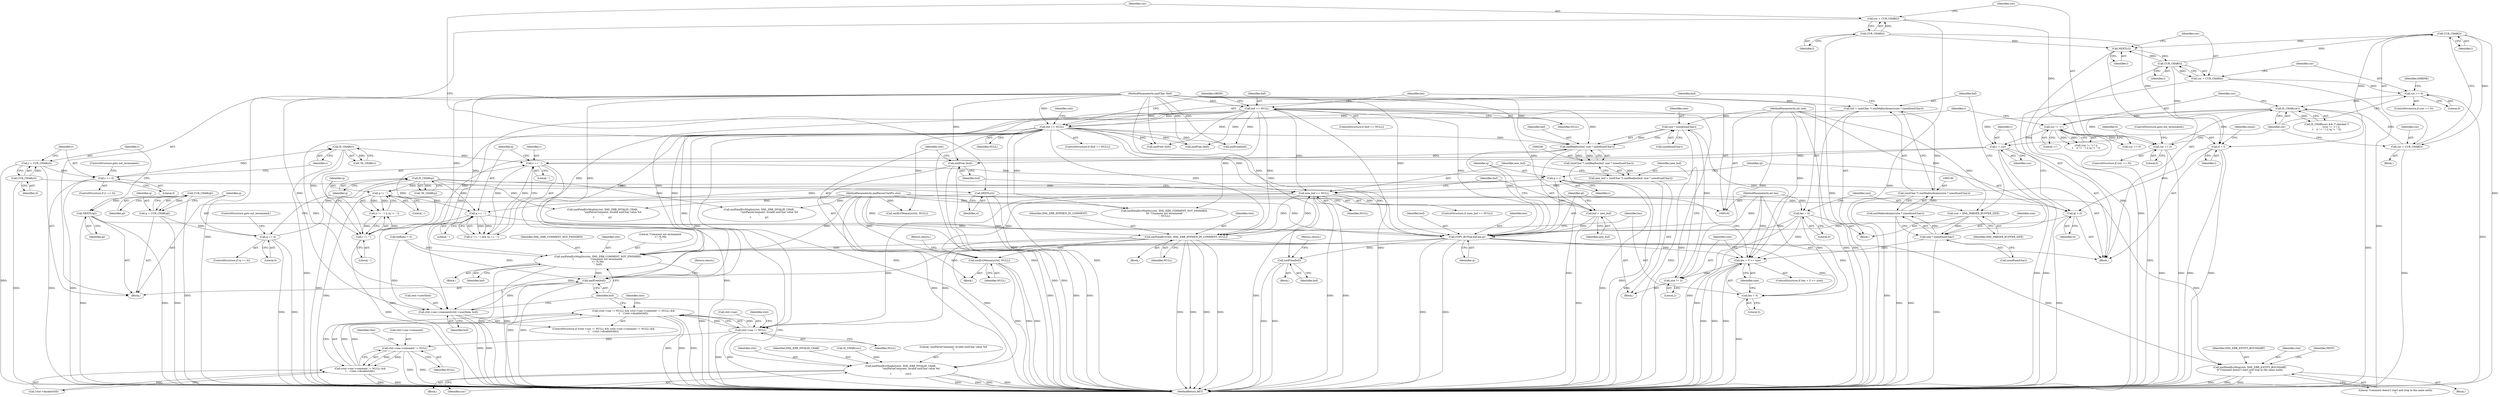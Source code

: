 digraph "0_Chrome_d0947db40187f4708c58e64cbd6013faf9eddeed_9@API" {
"1000259" [label="(Call,size * sizeof(xmlChar))"];
"1000250" [label="(Call,size *= 2)"];
"1000243" [label="(Call,len + 5 >= size)"];
"1000277" [label="(Call,COPY_BUF(ql,buf,len,q))"];
"1000285" [label="(Call,ql = rl)"];
"1000291" [label="(Call,rl = l)"];
"1000330" [label="(Call,CUR_CHAR(l))"];
"1000319" [label="(Call,CUR_CHAR(l))"];
"1000315" [label="(Call,NEXTL(l))"];
"1000206" [label="(Call,CUR_CHAR(l))"];
"1000202" [label="(Call,NEXTL(rl))"];
"1000182" [label="(Call,CUR_CHAR(rl))"];
"1000178" [label="(Call,NEXTL(ql))"];
"1000158" [label="(Call,CUR_CHAR(ql))"];
"1000274" [label="(Call,buf = new_buf)"];
"1000264" [label="(Call,new_buf == NULL)"];
"1000253" [label="(Call,new_buf = (xmlChar *) xmlRealloc(buf, size * sizeof(xmlChar)))"];
"1000255" [label="(Call,(xmlChar *) xmlRealloc(buf, size * sizeof(xmlChar)))"];
"1000257" [label="(Call,xmlRealloc(buf, size * sizeof(xmlChar)))"];
"1000147" [label="(Call,buf == NULL)"];
"1000137" [label="(Call,buf = (xmlChar *) xmlMallocAtomic(size * sizeof(xmlChar)))"];
"1000139" [label="(Call,(xmlChar *) xmlMallocAtomic(size * sizeof(xmlChar)))"];
"1000141" [label="(Call,xmlMallocAtomic(size * sizeof(xmlChar)))"];
"1000142" [label="(Call,size * sizeof(xmlChar))"];
"1000134" [label="(Call,size = XML_PARSER_BUFFER_SIZE)"];
"1000106" [label="(MethodParameterIn,int size)"];
"1000104" [label="(MethodParameterIn,xmlChar *buf)"];
"1000127" [label="(Call,buf == NULL)"];
"1000259" [label="(Call,size * sizeof(xmlChar))"];
"1000238" [label="(Call,xmlFatalErr(ctxt, XML_ERR_HYPHEN_IN_COMMENT, NULL))"];
"1000103" [label="(MethodParameterIn,xmlParserCtxtPtr ctxt)"];
"1000105" [label="(MethodParameterIn,int len)"];
"1000131" [label="(Call,len = 0)"];
"1000167" [label="(Call,IS_CHAR(q))"];
"1000161" [label="(Call,q == 0)"];
"1000156" [label="(Call,q = CUR_CHAR(ql))"];
"1000234" [label="(Call,q == '-')"];
"1000225" [label="(Call,q != '-')"];
"1000282" [label="(Call,q = r)"];
"1000231" [label="(Call,r == '-')"];
"1000222" [label="(Call,r != '-')"];
"1000288" [label="(Call,r = cur)"];
"1000215" [label="(Call,IS_CHAR(cur))"];
"1000209" [label="(Call,cur == 0)"];
"1000204" [label="(Call,cur = CUR_CHAR(l))"];
"1000328" [label="(Call,cur = CUR_CHAR(l))"];
"1000322" [label="(Call,cur == 0)"];
"1000317" [label="(Call,cur = CUR_CHAR(l))"];
"1000218" [label="(Call,cur != '>')"];
"1000191" [label="(Call,IS_CHAR(r))"];
"1000185" [label="(Call,r == 0)"];
"1000180" [label="(Call,r = CUR_CHAR(rl))"];
"1000270" [label="(Call,xmlErrMemory(ctxt, NULL))"];
"1000342" [label="(Call,xmlFatalErrMsgStr(ctxt, XML_ERR_COMMENT_NOT_FINISHED,\n\t                     \"Comment not terminated \n<!--%.50s\n\", buf))"];
"1000398" [label="(Call,xmlFree(buf))"];
"1000353" [label="(Call,xmlFatalErrMsgInt(ctxt, XML_ERR_INVALID_CHAR,\n                          \"xmlParseComment: invalid xmlChar value %d\n\",\n\t                  cur))"];
"1000369" [label="(Call,xmlFatalErrMsg(ctxt, XML_ERR_ENTITY_BOUNDARY,\n\t\t\"Comment doesn't start and stop in the same entity\n\"))"];
"1000376" [label="(Call,ctxt->sax != NULL)"];
"1000375" [label="(Call,(ctxt->sax != NULL) && (ctxt->sax->comment != NULL) &&\n\t    (!ctxt->disableSAX))"];
"1000382" [label="(Call,ctxt->sax->comment != NULL)"];
"1000381" [label="(Call,(ctxt->sax->comment != NULL) &&\n\t    (!ctxt->disableSAX))"];
"1000244" [label="(Call,len + 5)"];
"1000312" [label="(Call,xmlFree(buf))"];
"1000393" [label="(Call,ctxt->sax->comment(ctxt->userData, buf))"];
"1000268" [label="(Call,xmlFree (buf))"];
"1000265" [label="(Identifier,new_buf)"];
"1000326" [label="(Identifier,SHRINK)"];
"1000382" [label="(Call,ctxt->sax->comment != NULL)"];
"1000274" [label="(Call,buf = new_buf)"];
"1000391" [label="(Identifier,ctxt)"];
"1000199" [label="(Call,xmlFree (buf))"];
"1000243" [label="(Call,len + 5 >= size)"];
"1000235" [label="(Identifier,q)"];
"1000288" [label="(Call,r = cur)"];
"1000371" [label="(Identifier,XML_ERR_ENTITY_BOUNDARY)"];
"1000295" [label="(Identifier,count)"];
"1000286" [label="(Identifier,ql)"];
"1000180" [label="(Call,r = CUR_CHAR(rl))"];
"1000402" [label="(Call,xmlFatalErrMsgStr(ctxt, XML_ERR_COMMENT_NOT_FINISHED,\n\t\t\t \"Comment not terminated\n\", NULL))"];
"1000375" [label="(Call,(ctxt->sax != NULL) && (ctxt->sax->comment != NULL) &&\n\t    (!ctxt->disableSAX))"];
"1000127" [label="(Call,buf == NULL)"];
"1000293" [label="(Identifier,l)"];
"1000207" [label="(Identifier,l)"];
"1000230" [label="(Call,(r == '-') && (q == '-'))"];
"1000191" [label="(Call,IS_CHAR(r))"];
"1000376" [label="(Call,ctxt->sax != NULL)"];
"1000254" [label="(Identifier,new_buf)"];
"1000137" [label="(Call,buf = (xmlChar *) xmlMallocAtomic(size * sizeof(xmlChar)))"];
"1000187" [label="(Literal,0)"];
"1000131" [label="(Call,len = 0)"];
"1000345" [label="(Literal,\"Comment not terminated \n<!--%.50s\n\")"];
"1000383" [label="(Call,ctxt->sax->comment)"];
"1000128" [label="(Identifier,buf)"];
"1000377" [label="(Call,ctxt->sax)"];
"1000175" [label="(Call,xmlFree (buf))"];
"1000352" [label="(Block,)"];
"1000161" [label="(Call,q == 0)"];
"1000158" [label="(Call,CUR_CHAR(ql))"];
"1000313" [label="(Identifier,buf)"];
"1000218" [label="(Call,cur != '>')"];
"1000134" [label="(Call,size = XML_PARSER_BUFFER_SIZE)"];
"1000271" [label="(Identifier,ctxt)"];
"1000330" [label="(Call,CUR_CHAR(l))"];
"1000139" [label="(Call,(xmlChar *) xmlMallocAtomic(size * sizeof(xmlChar)))"];
"1000103" [label="(MethodParameterIn,xmlParserCtxtPtr ctxt)"];
"1000162" [label="(Identifier,q)"];
"1000104" [label="(MethodParameterIn,xmlChar *buf)"];
"1000314" [label="(Return,return;)"];
"1000188" [label="(ControlStructure,goto not_terminated;)"];
"1000290" [label="(Identifier,cur)"];
"1000285" [label="(Call,ql = rl)"];
"1000226" [label="(Identifier,q)"];
"1000206" [label="(Call,CUR_CHAR(l))"];
"1000277" [label="(Call,COPY_BUF(ql,buf,len,q))"];
"1000204" [label="(Call,cur = CUR_CHAR(l))"];
"1000182" [label="(Call,CUR_CHAR(rl))"];
"1000179" [label="(Identifier,ql)"];
"1000232" [label="(Identifier,r)"];
"1000136" [label="(Identifier,XML_PARSER_BUFFER_SIZE)"];
"1000356" [label="(Literal,\"xmlParseComment: invalid xmlChar value %d\n\")"];
"1000144" [label="(Call,sizeof(xmlChar))"];
"1000266" [label="(Identifier,NULL)"];
"1000275" [label="(Identifier,buf)"];
"1000212" [label="(ControlStructure,goto not_terminated;)"];
"1000205" [label="(Identifier,cur)"];
"1000354" [label="(Identifier,ctxt)"];
"1000253" [label="(Call,new_buf = (xmlChar *) xmlRealloc(buf, size * sizeof(xmlChar)))"];
"1000236" [label="(Literal,'-')"];
"1000178" [label="(Call,NEXTL(ql))"];
"1000311" [label="(Block,)"];
"1000319" [label="(Call,CUR_CHAR(l))"];
"1000255" [label="(Call,(xmlChar *) xmlRealloc(buf, size * sizeof(xmlChar)))"];
"1000323" [label="(Identifier,cur)"];
"1000346" [label="(Identifier,buf)"];
"1000147" [label="(Call,buf == NULL)"];
"1000322" [label="(Call,cur == 0)"];
"1000389" [label="(Call,!ctxt->disableSAX)"];
"1000370" [label="(Identifier,ctxt)"];
"1000227" [label="(Literal,'-')"];
"1000216" [label="(Identifier,cur)"];
"1000159" [label="(Identifier,ql)"];
"1000246" [label="(Literal,5)"];
"1000238" [label="(Call,xmlFatalErr(ctxt, XML_ERR_HYPHEN_IN_COMMENT, NULL))"];
"1000224" [label="(Literal,'-')"];
"1000231" [label="(Call,r == '-')"];
"1000259" [label="(Call,size * sizeof(xmlChar))"];
"1000222" [label="(Call,r != '-')"];
"1000353" [label="(Call,xmlFatalErrMsgInt(ctxt, XML_ERR_INVALID_CHAR,\n                          \"xmlParseComment: invalid xmlChar value %d\n\",\n\t                  cur))"];
"1000217" [label="(Call,(cur != '>') ||\n\t    (r != '-') || (q != '-'))"];
"1000344" [label="(Identifier,XML_ERR_COMMENT_NOT_FINISHED)"];
"1000280" [label="(Identifier,len)"];
"1000234" [label="(Call,q == '-')"];
"1000209" [label="(Call,cur == 0)"];
"1000329" [label="(Identifier,cur)"];
"1000357" [label="(Identifier,cur)"];
"1000393" [label="(Call,ctxt->sax->comment(ctxt->userData, buf))"];
"1000164" [label="(ControlStructure,goto not_terminated;)"];
"1000143" [label="(Identifier,size)"];
"1000160" [label="(ControlStructure,if (q == 0))"];
"1000126" [label="(ControlStructure,if (buf == NULL))"];
"1000373" [label="(Identifier,NEXT)"];
"1000132" [label="(Identifier,len)"];
"1000105" [label="(MethodParameterIn,int len)"];
"1000292" [label="(Identifier,rl)"];
"1000324" [label="(Literal,0)"];
"1000268" [label="(Call,xmlFree (buf))"];
"1000130" [label="(Block,)"];
"1000385" [label="(Identifier,ctxt)"];
"1000184" [label="(ControlStructure,if (r == 0))"];
"1000142" [label="(Call,size * sizeof(xmlChar))"];
"1000312" [label="(Call,xmlFree(buf))"];
"1000395" [label="(Identifier,ctxt)"];
"1000279" [label="(Identifier,buf)"];
"1000355" [label="(Identifier,XML_ERR_INVALID_CHAR)"];
"1000244" [label="(Call,len + 5)"];
"1000368" [label="(Block,)"];
"1000106" [label="(MethodParameterIn,int size)"];
"1000315" [label="(Call,NEXTL(l))"];
"1000151" [label="(Call,xmlErrMemory(ctxt, NULL))"];
"1000332" [label="(Call,buf[len] = 0)"];
"1000237" [label="(Block,)"];
"1000264" [label="(Call,new_buf == NULL)"];
"1000221" [label="(Call,(r != '-') || (q != '-'))"];
"1000166" [label="(Call,!IS_CHAR(q))"];
"1000325" [label="(Block,)"];
"1000270" [label="(Call,xmlErrMemory(ctxt, NULL))"];
"1000380" [label="(Identifier,NULL)"];
"1000240" [label="(Identifier,XML_ERR_HYPHEN_IN_COMMENT)"];
"1000133" [label="(Literal,0)"];
"1000141" [label="(Call,xmlMallocAtomic(size * sizeof(xmlChar)))"];
"1000328" [label="(Call,cur = CUR_CHAR(l))"];
"1000276" [label="(Identifier,new_buf)"];
"1000407" [label="(Call,xmlFree(buf))"];
"1000129" [label="(Identifier,NULL)"];
"1000190" [label="(Call,!IS_CHAR(r))"];
"1000186" [label="(Identifier,r)"];
"1000342" [label="(Call,xmlFatalErrMsgStr(ctxt, XML_ERR_COMMENT_NOT_FINISHED,\n\t                     \"Comment not terminated \n<!--%.50s\n\", buf))"];
"1000208" [label="(ControlStructure,if (cur == 0))"];
"1000320" [label="(Identifier,l)"];
"1000156" [label="(Call,q = CUR_CHAR(ql))"];
"1000257" [label="(Call,xmlRealloc(buf, size * sizeof(xmlChar)))"];
"1000211" [label="(Literal,0)"];
"1000263" [label="(ControlStructure,if (new_buf == NULL))"];
"1000241" [label="(Identifier,NULL)"];
"1000272" [label="(Identifier,NULL)"];
"1000400" [label="(Return,return;)"];
"1000239" [label="(Identifier,ctxt)"];
"1000192" [label="(Identifier,r)"];
"1000183" [label="(Identifier,rl)"];
"1000210" [label="(Identifier,cur)"];
"1000317" [label="(Call,cur = CUR_CHAR(l))"];
"1000107" [label="(Block,)"];
"1000214" [label="(Call,IS_CHAR(cur) && /* checked */\n           ((cur != '>') ||\n\t    (r != '-') || (q != '-')))"];
"1000185" [label="(Call,r == 0)"];
"1000203" [label="(Identifier,rl)"];
"1000252" [label="(Literal,2)"];
"1000233" [label="(Literal,'-')"];
"1000316" [label="(Identifier,l)"];
"1000155" [label="(Identifier,GROW)"];
"1000202" [label="(Call,NEXTL(rl))"];
"1000397" [label="(Identifier,buf)"];
"1000248" [label="(Block,)"];
"1000338" [label="(Call,cur == 0)"];
"1000146" [label="(ControlStructure,if (buf == NULL))"];
"1000399" [label="(Identifier,buf)"];
"1000343" [label="(Identifier,ctxt)"];
"1000247" [label="(Identifier,size)"];
"1000283" [label="(Identifier,q)"];
"1000138" [label="(Identifier,buf)"];
"1000220" [label="(Literal,'>')"];
"1000219" [label="(Identifier,cur)"];
"1000394" [label="(Call,ctxt->userData)"];
"1000410" [label="(MethodReturn,RET)"];
"1000170" [label="(Call,xmlFatalErrMsgInt(ctxt, XML_ERR_INVALID_CHAR,\n                          \"xmlParseComment: invalid xmlChar value %d\n\",\n\t                  q))"];
"1000267" [label="(Block,)"];
"1000291" [label="(Call,rl = l)"];
"1000163" [label="(Literal,0)"];
"1000223" [label="(Identifier,r)"];
"1000242" [label="(ControlStructure,if (len + 5 >= size))"];
"1000278" [label="(Identifier,ql)"];
"1000157" [label="(Identifier,q)"];
"1000251" [label="(Identifier,size)"];
"1000167" [label="(Call,IS_CHAR(q))"];
"1000194" [label="(Call,xmlFatalErrMsgInt(ctxt, XML_ERR_INVALID_CHAR,\n                          \"xmlParseComment: invalid xmlChar value %d\n\",\n\t                  q))"];
"1000225" [label="(Call,q != '-')"];
"1000369" [label="(Call,xmlFatalErrMsg(ctxt, XML_ERR_ENTITY_BOUNDARY,\n\t\t\"Comment doesn't start and stop in the same entity\n\"))"];
"1000284" [label="(Identifier,r)"];
"1000258" [label="(Identifier,buf)"];
"1000135" [label="(Identifier,size)"];
"1000260" [label="(Identifier,size)"];
"1000398" [label="(Call,xmlFree(buf))"];
"1000168" [label="(Identifier,q)"];
"1000152" [label="(Identifier,ctxt)"];
"1000318" [label="(Identifier,cur)"];
"1000281" [label="(Identifier,q)"];
"1000388" [label="(Identifier,NULL)"];
"1000269" [label="(Identifier,buf)"];
"1000282" [label="(Call,q = r)"];
"1000287" [label="(Identifier,rl)"];
"1000149" [label="(Identifier,NULL)"];
"1000350" [label="(Call,IS_CHAR(cur))"];
"1000228" [label="(Block,)"];
"1000273" [label="(Return,return;)"];
"1000289" [label="(Identifier,r)"];
"1000372" [label="(Literal,\"Comment doesn't start and stop in the same entity\n\")"];
"1000261" [label="(Call,sizeof(xmlChar))"];
"1000181" [label="(Identifier,r)"];
"1000321" [label="(ControlStructure,if (cur == 0))"];
"1000245" [label="(Identifier,len)"];
"1000341" [label="(Block,)"];
"1000381" [label="(Call,(ctxt->sax->comment != NULL) &&\n\t    (!ctxt->disableSAX))"];
"1000250" [label="(Call,size *= 2)"];
"1000148" [label="(Identifier,buf)"];
"1000331" [label="(Identifier,l)"];
"1000215" [label="(Call,IS_CHAR(cur))"];
"1000374" [label="(ControlStructure,if ((ctxt->sax != NULL) && (ctxt->sax->comment != NULL) &&\n\t    (!ctxt->disableSAX)))"];
"1000259" -> "1000257"  [label="AST: "];
"1000259" -> "1000261"  [label="CFG: "];
"1000260" -> "1000259"  [label="AST: "];
"1000261" -> "1000259"  [label="AST: "];
"1000257" -> "1000259"  [label="CFG: "];
"1000259" -> "1000410"  [label="DDG: "];
"1000259" -> "1000243"  [label="DDG: "];
"1000259" -> "1000257"  [label="DDG: "];
"1000250" -> "1000259"  [label="DDG: "];
"1000106" -> "1000259"  [label="DDG: "];
"1000250" -> "1000248"  [label="AST: "];
"1000250" -> "1000252"  [label="CFG: "];
"1000251" -> "1000250"  [label="AST: "];
"1000252" -> "1000250"  [label="AST: "];
"1000254" -> "1000250"  [label="CFG: "];
"1000243" -> "1000250"  [label="DDG: "];
"1000106" -> "1000250"  [label="DDG: "];
"1000243" -> "1000242"  [label="AST: "];
"1000243" -> "1000247"  [label="CFG: "];
"1000244" -> "1000243"  [label="AST: "];
"1000247" -> "1000243"  [label="AST: "];
"1000251" -> "1000243"  [label="CFG: "];
"1000278" -> "1000243"  [label="CFG: "];
"1000243" -> "1000410"  [label="DDG: "];
"1000243" -> "1000410"  [label="DDG: "];
"1000243" -> "1000410"  [label="DDG: "];
"1000277" -> "1000243"  [label="DDG: "];
"1000131" -> "1000243"  [label="DDG: "];
"1000105" -> "1000243"  [label="DDG: "];
"1000142" -> "1000243"  [label="DDG: "];
"1000106" -> "1000243"  [label="DDG: "];
"1000277" -> "1000228"  [label="AST: "];
"1000277" -> "1000281"  [label="CFG: "];
"1000278" -> "1000277"  [label="AST: "];
"1000279" -> "1000277"  [label="AST: "];
"1000280" -> "1000277"  [label="AST: "];
"1000281" -> "1000277"  [label="AST: "];
"1000283" -> "1000277"  [label="CFG: "];
"1000277" -> "1000410"  [label="DDG: "];
"1000277" -> "1000410"  [label="DDG: "];
"1000277" -> "1000244"  [label="DDG: "];
"1000277" -> "1000257"  [label="DDG: "];
"1000285" -> "1000277"  [label="DDG: "];
"1000178" -> "1000277"  [label="DDG: "];
"1000274" -> "1000277"  [label="DDG: "];
"1000147" -> "1000277"  [label="DDG: "];
"1000127" -> "1000277"  [label="DDG: "];
"1000104" -> "1000277"  [label="DDG: "];
"1000105" -> "1000277"  [label="DDG: "];
"1000131" -> "1000277"  [label="DDG: "];
"1000167" -> "1000277"  [label="DDG: "];
"1000234" -> "1000277"  [label="DDG: "];
"1000225" -> "1000277"  [label="DDG: "];
"1000282" -> "1000277"  [label="DDG: "];
"1000277" -> "1000312"  [label="DDG: "];
"1000277" -> "1000342"  [label="DDG: "];
"1000277" -> "1000393"  [label="DDG: "];
"1000277" -> "1000398"  [label="DDG: "];
"1000285" -> "1000228"  [label="AST: "];
"1000285" -> "1000287"  [label="CFG: "];
"1000286" -> "1000285"  [label="AST: "];
"1000287" -> "1000285"  [label="AST: "];
"1000289" -> "1000285"  [label="CFG: "];
"1000285" -> "1000410"  [label="DDG: "];
"1000291" -> "1000285"  [label="DDG: "];
"1000202" -> "1000285"  [label="DDG: "];
"1000291" -> "1000228"  [label="AST: "];
"1000291" -> "1000293"  [label="CFG: "];
"1000292" -> "1000291"  [label="AST: "];
"1000293" -> "1000291"  [label="AST: "];
"1000295" -> "1000291"  [label="CFG: "];
"1000291" -> "1000410"  [label="DDG: "];
"1000291" -> "1000410"  [label="DDG: "];
"1000330" -> "1000291"  [label="DDG: "];
"1000206" -> "1000291"  [label="DDG: "];
"1000319" -> "1000291"  [label="DDG: "];
"1000330" -> "1000328"  [label="AST: "];
"1000330" -> "1000331"  [label="CFG: "];
"1000331" -> "1000330"  [label="AST: "];
"1000328" -> "1000330"  [label="CFG: "];
"1000330" -> "1000410"  [label="DDG: "];
"1000330" -> "1000315"  [label="DDG: "];
"1000330" -> "1000328"  [label="DDG: "];
"1000319" -> "1000330"  [label="DDG: "];
"1000319" -> "1000317"  [label="AST: "];
"1000319" -> "1000320"  [label="CFG: "];
"1000320" -> "1000319"  [label="AST: "];
"1000317" -> "1000319"  [label="CFG: "];
"1000319" -> "1000410"  [label="DDG: "];
"1000319" -> "1000315"  [label="DDG: "];
"1000319" -> "1000317"  [label="DDG: "];
"1000315" -> "1000319"  [label="DDG: "];
"1000315" -> "1000228"  [label="AST: "];
"1000315" -> "1000316"  [label="CFG: "];
"1000316" -> "1000315"  [label="AST: "];
"1000318" -> "1000315"  [label="CFG: "];
"1000315" -> "1000410"  [label="DDG: "];
"1000206" -> "1000315"  [label="DDG: "];
"1000206" -> "1000204"  [label="AST: "];
"1000206" -> "1000207"  [label="CFG: "];
"1000207" -> "1000206"  [label="AST: "];
"1000204" -> "1000206"  [label="CFG: "];
"1000206" -> "1000410"  [label="DDG: "];
"1000206" -> "1000204"  [label="DDG: "];
"1000202" -> "1000107"  [label="AST: "];
"1000202" -> "1000203"  [label="CFG: "];
"1000203" -> "1000202"  [label="AST: "];
"1000205" -> "1000202"  [label="CFG: "];
"1000202" -> "1000410"  [label="DDG: "];
"1000202" -> "1000410"  [label="DDG: "];
"1000182" -> "1000202"  [label="DDG: "];
"1000182" -> "1000180"  [label="AST: "];
"1000182" -> "1000183"  [label="CFG: "];
"1000183" -> "1000182"  [label="AST: "];
"1000180" -> "1000182"  [label="CFG: "];
"1000182" -> "1000410"  [label="DDG: "];
"1000182" -> "1000180"  [label="DDG: "];
"1000178" -> "1000107"  [label="AST: "];
"1000178" -> "1000179"  [label="CFG: "];
"1000179" -> "1000178"  [label="AST: "];
"1000181" -> "1000178"  [label="CFG: "];
"1000178" -> "1000410"  [label="DDG: "];
"1000178" -> "1000410"  [label="DDG: "];
"1000158" -> "1000178"  [label="DDG: "];
"1000158" -> "1000156"  [label="AST: "];
"1000158" -> "1000159"  [label="CFG: "];
"1000159" -> "1000158"  [label="AST: "];
"1000156" -> "1000158"  [label="CFG: "];
"1000158" -> "1000410"  [label="DDG: "];
"1000158" -> "1000156"  [label="DDG: "];
"1000274" -> "1000248"  [label="AST: "];
"1000274" -> "1000276"  [label="CFG: "];
"1000275" -> "1000274"  [label="AST: "];
"1000276" -> "1000274"  [label="AST: "];
"1000278" -> "1000274"  [label="CFG: "];
"1000274" -> "1000410"  [label="DDG: "];
"1000264" -> "1000274"  [label="DDG: "];
"1000104" -> "1000274"  [label="DDG: "];
"1000264" -> "1000263"  [label="AST: "];
"1000264" -> "1000266"  [label="CFG: "];
"1000265" -> "1000264"  [label="AST: "];
"1000266" -> "1000264"  [label="AST: "];
"1000269" -> "1000264"  [label="CFG: "];
"1000275" -> "1000264"  [label="CFG: "];
"1000264" -> "1000410"  [label="DDG: "];
"1000264" -> "1000410"  [label="DDG: "];
"1000264" -> "1000410"  [label="DDG: "];
"1000264" -> "1000238"  [label="DDG: "];
"1000253" -> "1000264"  [label="DDG: "];
"1000127" -> "1000264"  [label="DDG: "];
"1000147" -> "1000264"  [label="DDG: "];
"1000238" -> "1000264"  [label="DDG: "];
"1000264" -> "1000270"  [label="DDG: "];
"1000264" -> "1000376"  [label="DDG: "];
"1000253" -> "1000248"  [label="AST: "];
"1000253" -> "1000255"  [label="CFG: "];
"1000254" -> "1000253"  [label="AST: "];
"1000255" -> "1000253"  [label="AST: "];
"1000265" -> "1000253"  [label="CFG: "];
"1000253" -> "1000410"  [label="DDG: "];
"1000255" -> "1000253"  [label="DDG: "];
"1000255" -> "1000257"  [label="CFG: "];
"1000256" -> "1000255"  [label="AST: "];
"1000257" -> "1000255"  [label="AST: "];
"1000255" -> "1000410"  [label="DDG: "];
"1000257" -> "1000255"  [label="DDG: "];
"1000257" -> "1000255"  [label="DDG: "];
"1000258" -> "1000257"  [label="AST: "];
"1000257" -> "1000410"  [label="DDG: "];
"1000147" -> "1000257"  [label="DDG: "];
"1000127" -> "1000257"  [label="DDG: "];
"1000104" -> "1000257"  [label="DDG: "];
"1000257" -> "1000268"  [label="DDG: "];
"1000147" -> "1000146"  [label="AST: "];
"1000147" -> "1000149"  [label="CFG: "];
"1000148" -> "1000147"  [label="AST: "];
"1000149" -> "1000147"  [label="AST: "];
"1000152" -> "1000147"  [label="CFG: "];
"1000155" -> "1000147"  [label="CFG: "];
"1000147" -> "1000410"  [label="DDG: "];
"1000147" -> "1000410"  [label="DDG: "];
"1000147" -> "1000410"  [label="DDG: "];
"1000137" -> "1000147"  [label="DDG: "];
"1000104" -> "1000147"  [label="DDG: "];
"1000127" -> "1000147"  [label="DDG: "];
"1000147" -> "1000151"  [label="DDG: "];
"1000147" -> "1000175"  [label="DDG: "];
"1000147" -> "1000199"  [label="DDG: "];
"1000147" -> "1000238"  [label="DDG: "];
"1000147" -> "1000342"  [label="DDG: "];
"1000147" -> "1000376"  [label="DDG: "];
"1000147" -> "1000393"  [label="DDG: "];
"1000147" -> "1000398"  [label="DDG: "];
"1000147" -> "1000402"  [label="DDG: "];
"1000147" -> "1000407"  [label="DDG: "];
"1000137" -> "1000130"  [label="AST: "];
"1000137" -> "1000139"  [label="CFG: "];
"1000138" -> "1000137"  [label="AST: "];
"1000139" -> "1000137"  [label="AST: "];
"1000148" -> "1000137"  [label="CFG: "];
"1000137" -> "1000410"  [label="DDG: "];
"1000139" -> "1000137"  [label="DDG: "];
"1000104" -> "1000137"  [label="DDG: "];
"1000139" -> "1000141"  [label="CFG: "];
"1000140" -> "1000139"  [label="AST: "];
"1000141" -> "1000139"  [label="AST: "];
"1000139" -> "1000410"  [label="DDG: "];
"1000141" -> "1000139"  [label="DDG: "];
"1000141" -> "1000142"  [label="CFG: "];
"1000142" -> "1000141"  [label="AST: "];
"1000141" -> "1000410"  [label="DDG: "];
"1000142" -> "1000141"  [label="DDG: "];
"1000142" -> "1000144"  [label="CFG: "];
"1000143" -> "1000142"  [label="AST: "];
"1000144" -> "1000142"  [label="AST: "];
"1000142" -> "1000410"  [label="DDG: "];
"1000134" -> "1000142"  [label="DDG: "];
"1000106" -> "1000142"  [label="DDG: "];
"1000134" -> "1000130"  [label="AST: "];
"1000134" -> "1000136"  [label="CFG: "];
"1000135" -> "1000134"  [label="AST: "];
"1000136" -> "1000134"  [label="AST: "];
"1000138" -> "1000134"  [label="CFG: "];
"1000134" -> "1000410"  [label="DDG: "];
"1000106" -> "1000134"  [label="DDG: "];
"1000106" -> "1000102"  [label="AST: "];
"1000106" -> "1000410"  [label="DDG: "];
"1000104" -> "1000102"  [label="AST: "];
"1000104" -> "1000410"  [label="DDG: "];
"1000104" -> "1000127"  [label="DDG: "];
"1000104" -> "1000175"  [label="DDG: "];
"1000104" -> "1000199"  [label="DDG: "];
"1000104" -> "1000268"  [label="DDG: "];
"1000104" -> "1000312"  [label="DDG: "];
"1000104" -> "1000332"  [label="DDG: "];
"1000104" -> "1000342"  [label="DDG: "];
"1000104" -> "1000393"  [label="DDG: "];
"1000104" -> "1000398"  [label="DDG: "];
"1000104" -> "1000407"  [label="DDG: "];
"1000127" -> "1000126"  [label="AST: "];
"1000127" -> "1000129"  [label="CFG: "];
"1000128" -> "1000127"  [label="AST: "];
"1000129" -> "1000127"  [label="AST: "];
"1000132" -> "1000127"  [label="CFG: "];
"1000155" -> "1000127"  [label="CFG: "];
"1000127" -> "1000410"  [label="DDG: "];
"1000127" -> "1000410"  [label="DDG: "];
"1000127" -> "1000175"  [label="DDG: "];
"1000127" -> "1000199"  [label="DDG: "];
"1000127" -> "1000238"  [label="DDG: "];
"1000127" -> "1000342"  [label="DDG: "];
"1000127" -> "1000376"  [label="DDG: "];
"1000127" -> "1000393"  [label="DDG: "];
"1000127" -> "1000398"  [label="DDG: "];
"1000127" -> "1000402"  [label="DDG: "];
"1000127" -> "1000407"  [label="DDG: "];
"1000238" -> "1000237"  [label="AST: "];
"1000238" -> "1000241"  [label="CFG: "];
"1000239" -> "1000238"  [label="AST: "];
"1000240" -> "1000238"  [label="AST: "];
"1000241" -> "1000238"  [label="AST: "];
"1000245" -> "1000238"  [label="CFG: "];
"1000238" -> "1000410"  [label="DDG: "];
"1000238" -> "1000410"  [label="DDG: "];
"1000238" -> "1000410"  [label="DDG: "];
"1000238" -> "1000410"  [label="DDG: "];
"1000103" -> "1000238"  [label="DDG: "];
"1000238" -> "1000270"  [label="DDG: "];
"1000238" -> "1000342"  [label="DDG: "];
"1000238" -> "1000353"  [label="DDG: "];
"1000238" -> "1000369"  [label="DDG: "];
"1000238" -> "1000376"  [label="DDG: "];
"1000103" -> "1000102"  [label="AST: "];
"1000103" -> "1000410"  [label="DDG: "];
"1000103" -> "1000151"  [label="DDG: "];
"1000103" -> "1000170"  [label="DDG: "];
"1000103" -> "1000194"  [label="DDG: "];
"1000103" -> "1000270"  [label="DDG: "];
"1000103" -> "1000342"  [label="DDG: "];
"1000103" -> "1000353"  [label="DDG: "];
"1000103" -> "1000369"  [label="DDG: "];
"1000103" -> "1000402"  [label="DDG: "];
"1000105" -> "1000102"  [label="AST: "];
"1000105" -> "1000410"  [label="DDG: "];
"1000105" -> "1000131"  [label="DDG: "];
"1000105" -> "1000244"  [label="DDG: "];
"1000131" -> "1000130"  [label="AST: "];
"1000131" -> "1000133"  [label="CFG: "];
"1000132" -> "1000131"  [label="AST: "];
"1000133" -> "1000131"  [label="AST: "];
"1000135" -> "1000131"  [label="CFG: "];
"1000131" -> "1000410"  [label="DDG: "];
"1000131" -> "1000244"  [label="DDG: "];
"1000167" -> "1000166"  [label="AST: "];
"1000167" -> "1000168"  [label="CFG: "];
"1000168" -> "1000167"  [label="AST: "];
"1000166" -> "1000167"  [label="CFG: "];
"1000167" -> "1000410"  [label="DDG: "];
"1000167" -> "1000166"  [label="DDG: "];
"1000161" -> "1000167"  [label="DDG: "];
"1000167" -> "1000170"  [label="DDG: "];
"1000167" -> "1000194"  [label="DDG: "];
"1000167" -> "1000225"  [label="DDG: "];
"1000167" -> "1000234"  [label="DDG: "];
"1000161" -> "1000160"  [label="AST: "];
"1000161" -> "1000163"  [label="CFG: "];
"1000162" -> "1000161"  [label="AST: "];
"1000163" -> "1000161"  [label="AST: "];
"1000164" -> "1000161"  [label="CFG: "];
"1000168" -> "1000161"  [label="CFG: "];
"1000161" -> "1000410"  [label="DDG: "];
"1000161" -> "1000410"  [label="DDG: "];
"1000156" -> "1000161"  [label="DDG: "];
"1000156" -> "1000107"  [label="AST: "];
"1000157" -> "1000156"  [label="AST: "];
"1000162" -> "1000156"  [label="CFG: "];
"1000156" -> "1000410"  [label="DDG: "];
"1000234" -> "1000230"  [label="AST: "];
"1000234" -> "1000236"  [label="CFG: "];
"1000235" -> "1000234"  [label="AST: "];
"1000236" -> "1000234"  [label="AST: "];
"1000230" -> "1000234"  [label="CFG: "];
"1000234" -> "1000410"  [label="DDG: "];
"1000234" -> "1000230"  [label="DDG: "];
"1000234" -> "1000230"  [label="DDG: "];
"1000225" -> "1000234"  [label="DDG: "];
"1000282" -> "1000234"  [label="DDG: "];
"1000225" -> "1000221"  [label="AST: "];
"1000225" -> "1000227"  [label="CFG: "];
"1000226" -> "1000225"  [label="AST: "];
"1000227" -> "1000225"  [label="AST: "];
"1000221" -> "1000225"  [label="CFG: "];
"1000225" -> "1000410"  [label="DDG: "];
"1000225" -> "1000221"  [label="DDG: "];
"1000225" -> "1000221"  [label="DDG: "];
"1000282" -> "1000225"  [label="DDG: "];
"1000282" -> "1000228"  [label="AST: "];
"1000282" -> "1000284"  [label="CFG: "];
"1000283" -> "1000282"  [label="AST: "];
"1000284" -> "1000282"  [label="AST: "];
"1000286" -> "1000282"  [label="CFG: "];
"1000282" -> "1000410"  [label="DDG: "];
"1000231" -> "1000282"  [label="DDG: "];
"1000231" -> "1000230"  [label="AST: "];
"1000231" -> "1000233"  [label="CFG: "];
"1000232" -> "1000231"  [label="AST: "];
"1000233" -> "1000231"  [label="AST: "];
"1000235" -> "1000231"  [label="CFG: "];
"1000230" -> "1000231"  [label="CFG: "];
"1000231" -> "1000410"  [label="DDG: "];
"1000231" -> "1000230"  [label="DDG: "];
"1000231" -> "1000230"  [label="DDG: "];
"1000222" -> "1000231"  [label="DDG: "];
"1000288" -> "1000231"  [label="DDG: "];
"1000191" -> "1000231"  [label="DDG: "];
"1000222" -> "1000221"  [label="AST: "];
"1000222" -> "1000224"  [label="CFG: "];
"1000223" -> "1000222"  [label="AST: "];
"1000224" -> "1000222"  [label="AST: "];
"1000226" -> "1000222"  [label="CFG: "];
"1000221" -> "1000222"  [label="CFG: "];
"1000222" -> "1000410"  [label="DDG: "];
"1000222" -> "1000221"  [label="DDG: "];
"1000222" -> "1000221"  [label="DDG: "];
"1000288" -> "1000222"  [label="DDG: "];
"1000191" -> "1000222"  [label="DDG: "];
"1000288" -> "1000228"  [label="AST: "];
"1000288" -> "1000290"  [label="CFG: "];
"1000289" -> "1000288"  [label="AST: "];
"1000290" -> "1000288"  [label="AST: "];
"1000292" -> "1000288"  [label="CFG: "];
"1000288" -> "1000410"  [label="DDG: "];
"1000288" -> "1000410"  [label="DDG: "];
"1000215" -> "1000288"  [label="DDG: "];
"1000218" -> "1000288"  [label="DDG: "];
"1000215" -> "1000214"  [label="AST: "];
"1000215" -> "1000216"  [label="CFG: "];
"1000216" -> "1000215"  [label="AST: "];
"1000219" -> "1000215"  [label="CFG: "];
"1000214" -> "1000215"  [label="CFG: "];
"1000215" -> "1000410"  [label="DDG: "];
"1000215" -> "1000214"  [label="DDG: "];
"1000209" -> "1000215"  [label="DDG: "];
"1000328" -> "1000215"  [label="DDG: "];
"1000322" -> "1000215"  [label="DDG: "];
"1000215" -> "1000218"  [label="DDG: "];
"1000215" -> "1000338"  [label="DDG: "];
"1000209" -> "1000208"  [label="AST: "];
"1000209" -> "1000211"  [label="CFG: "];
"1000210" -> "1000209"  [label="AST: "];
"1000211" -> "1000209"  [label="AST: "];
"1000212" -> "1000209"  [label="CFG: "];
"1000216" -> "1000209"  [label="CFG: "];
"1000209" -> "1000410"  [label="DDG: "];
"1000209" -> "1000410"  [label="DDG: "];
"1000204" -> "1000209"  [label="DDG: "];
"1000204" -> "1000107"  [label="AST: "];
"1000205" -> "1000204"  [label="AST: "];
"1000210" -> "1000204"  [label="CFG: "];
"1000204" -> "1000410"  [label="DDG: "];
"1000328" -> "1000325"  [label="AST: "];
"1000329" -> "1000328"  [label="AST: "];
"1000216" -> "1000328"  [label="CFG: "];
"1000328" -> "1000410"  [label="DDG: "];
"1000322" -> "1000321"  [label="AST: "];
"1000322" -> "1000324"  [label="CFG: "];
"1000323" -> "1000322"  [label="AST: "];
"1000324" -> "1000322"  [label="AST: "];
"1000216" -> "1000322"  [label="CFG: "];
"1000326" -> "1000322"  [label="CFG: "];
"1000322" -> "1000410"  [label="DDG: "];
"1000317" -> "1000322"  [label="DDG: "];
"1000317" -> "1000228"  [label="AST: "];
"1000318" -> "1000317"  [label="AST: "];
"1000323" -> "1000317"  [label="CFG: "];
"1000317" -> "1000410"  [label="DDG: "];
"1000218" -> "1000217"  [label="AST: "];
"1000218" -> "1000220"  [label="CFG: "];
"1000219" -> "1000218"  [label="AST: "];
"1000220" -> "1000218"  [label="AST: "];
"1000223" -> "1000218"  [label="CFG: "];
"1000217" -> "1000218"  [label="CFG: "];
"1000218" -> "1000410"  [label="DDG: "];
"1000218" -> "1000217"  [label="DDG: "];
"1000218" -> "1000217"  [label="DDG: "];
"1000218" -> "1000338"  [label="DDG: "];
"1000191" -> "1000190"  [label="AST: "];
"1000191" -> "1000192"  [label="CFG: "];
"1000192" -> "1000191"  [label="AST: "];
"1000190" -> "1000191"  [label="CFG: "];
"1000191" -> "1000410"  [label="DDG: "];
"1000191" -> "1000190"  [label="DDG: "];
"1000185" -> "1000191"  [label="DDG: "];
"1000185" -> "1000184"  [label="AST: "];
"1000185" -> "1000187"  [label="CFG: "];
"1000186" -> "1000185"  [label="AST: "];
"1000187" -> "1000185"  [label="AST: "];
"1000188" -> "1000185"  [label="CFG: "];
"1000192" -> "1000185"  [label="CFG: "];
"1000185" -> "1000410"  [label="DDG: "];
"1000185" -> "1000410"  [label="DDG: "];
"1000180" -> "1000185"  [label="DDG: "];
"1000180" -> "1000107"  [label="AST: "];
"1000181" -> "1000180"  [label="AST: "];
"1000186" -> "1000180"  [label="CFG: "];
"1000180" -> "1000410"  [label="DDG: "];
"1000270" -> "1000267"  [label="AST: "];
"1000270" -> "1000272"  [label="CFG: "];
"1000271" -> "1000270"  [label="AST: "];
"1000272" -> "1000270"  [label="AST: "];
"1000273" -> "1000270"  [label="CFG: "];
"1000270" -> "1000410"  [label="DDG: "];
"1000270" -> "1000410"  [label="DDG: "];
"1000270" -> "1000410"  [label="DDG: "];
"1000342" -> "1000341"  [label="AST: "];
"1000342" -> "1000346"  [label="CFG: "];
"1000343" -> "1000342"  [label="AST: "];
"1000344" -> "1000342"  [label="AST: "];
"1000345" -> "1000342"  [label="AST: "];
"1000346" -> "1000342"  [label="AST: "];
"1000399" -> "1000342"  [label="CFG: "];
"1000342" -> "1000410"  [label="DDG: "];
"1000342" -> "1000410"  [label="DDG: "];
"1000342" -> "1000410"  [label="DDG: "];
"1000332" -> "1000342"  [label="DDG: "];
"1000342" -> "1000398"  [label="DDG: "];
"1000398" -> "1000107"  [label="AST: "];
"1000398" -> "1000399"  [label="CFG: "];
"1000399" -> "1000398"  [label="AST: "];
"1000400" -> "1000398"  [label="CFG: "];
"1000398" -> "1000410"  [label="DDG: "];
"1000398" -> "1000410"  [label="DDG: "];
"1000393" -> "1000398"  [label="DDG: "];
"1000332" -> "1000398"  [label="DDG: "];
"1000353" -> "1000352"  [label="AST: "];
"1000353" -> "1000357"  [label="CFG: "];
"1000354" -> "1000353"  [label="AST: "];
"1000355" -> "1000353"  [label="AST: "];
"1000356" -> "1000353"  [label="AST: "];
"1000357" -> "1000353"  [label="AST: "];
"1000399" -> "1000353"  [label="CFG: "];
"1000353" -> "1000410"  [label="DDG: "];
"1000353" -> "1000410"  [label="DDG: "];
"1000353" -> "1000410"  [label="DDG: "];
"1000353" -> "1000410"  [label="DDG: "];
"1000350" -> "1000353"  [label="DDG: "];
"1000369" -> "1000368"  [label="AST: "];
"1000369" -> "1000372"  [label="CFG: "];
"1000370" -> "1000369"  [label="AST: "];
"1000371" -> "1000369"  [label="AST: "];
"1000372" -> "1000369"  [label="AST: "];
"1000373" -> "1000369"  [label="CFG: "];
"1000369" -> "1000410"  [label="DDG: "];
"1000369" -> "1000410"  [label="DDG: "];
"1000369" -> "1000410"  [label="DDG: "];
"1000376" -> "1000375"  [label="AST: "];
"1000376" -> "1000380"  [label="CFG: "];
"1000377" -> "1000376"  [label="AST: "];
"1000380" -> "1000376"  [label="AST: "];
"1000385" -> "1000376"  [label="CFG: "];
"1000375" -> "1000376"  [label="CFG: "];
"1000376" -> "1000410"  [label="DDG: "];
"1000376" -> "1000410"  [label="DDG: "];
"1000376" -> "1000375"  [label="DDG: "];
"1000376" -> "1000375"  [label="DDG: "];
"1000376" -> "1000382"  [label="DDG: "];
"1000375" -> "1000374"  [label="AST: "];
"1000375" -> "1000381"  [label="CFG: "];
"1000381" -> "1000375"  [label="AST: "];
"1000395" -> "1000375"  [label="CFG: "];
"1000399" -> "1000375"  [label="CFG: "];
"1000375" -> "1000410"  [label="DDG: "];
"1000375" -> "1000410"  [label="DDG: "];
"1000375" -> "1000410"  [label="DDG: "];
"1000381" -> "1000375"  [label="DDG: "];
"1000381" -> "1000375"  [label="DDG: "];
"1000382" -> "1000381"  [label="AST: "];
"1000382" -> "1000388"  [label="CFG: "];
"1000383" -> "1000382"  [label="AST: "];
"1000388" -> "1000382"  [label="AST: "];
"1000391" -> "1000382"  [label="CFG: "];
"1000381" -> "1000382"  [label="CFG: "];
"1000382" -> "1000410"  [label="DDG: "];
"1000382" -> "1000410"  [label="DDG: "];
"1000382" -> "1000381"  [label="DDG: "];
"1000382" -> "1000381"  [label="DDG: "];
"1000381" -> "1000389"  [label="CFG: "];
"1000389" -> "1000381"  [label="AST: "];
"1000381" -> "1000410"  [label="DDG: "];
"1000381" -> "1000410"  [label="DDG: "];
"1000389" -> "1000381"  [label="DDG: "];
"1000244" -> "1000246"  [label="CFG: "];
"1000245" -> "1000244"  [label="AST: "];
"1000246" -> "1000244"  [label="AST: "];
"1000247" -> "1000244"  [label="CFG: "];
"1000244" -> "1000410"  [label="DDG: "];
"1000312" -> "1000311"  [label="AST: "];
"1000312" -> "1000313"  [label="CFG: "];
"1000313" -> "1000312"  [label="AST: "];
"1000314" -> "1000312"  [label="CFG: "];
"1000312" -> "1000410"  [label="DDG: "];
"1000312" -> "1000410"  [label="DDG: "];
"1000393" -> "1000374"  [label="AST: "];
"1000393" -> "1000397"  [label="CFG: "];
"1000394" -> "1000393"  [label="AST: "];
"1000397" -> "1000393"  [label="AST: "];
"1000399" -> "1000393"  [label="CFG: "];
"1000393" -> "1000410"  [label="DDG: "];
"1000393" -> "1000410"  [label="DDG: "];
"1000332" -> "1000393"  [label="DDG: "];
"1000268" -> "1000267"  [label="AST: "];
"1000268" -> "1000269"  [label="CFG: "];
"1000269" -> "1000268"  [label="AST: "];
"1000271" -> "1000268"  [label="CFG: "];
"1000268" -> "1000410"  [label="DDG: "];
"1000268" -> "1000410"  [label="DDG: "];
}
